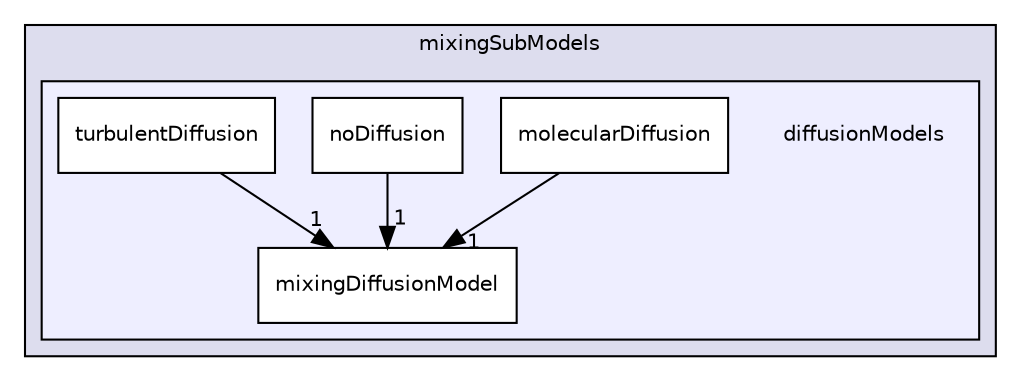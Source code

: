 digraph "diffusionModels" {
  bgcolor=transparent;
  compound=true
  node [ fontsize="10", fontname="Helvetica"];
  edge [ labelfontsize="10", labelfontname="Helvetica"];
  subgraph clusterdir_2e6d34bda531f0fb841bc3aac1e0e585 {
    graph [ bgcolor="#ddddee", pencolor="black", label="mixingSubModels" fontname="Helvetica", fontsize="10", URL="dir_2e6d34bda531f0fb841bc3aac1e0e585.html"]
  subgraph clusterdir_d6772ea9513def0e0f2211126e6f45d9 {
    graph [ bgcolor="#eeeeff", pencolor="black", label="" URL="dir_d6772ea9513def0e0f2211126e6f45d9.html"];
    dir_d6772ea9513def0e0f2211126e6f45d9 [shape=plaintext label="diffusionModels"];
    dir_3d5e11542e05f8bebfd9dc2f1868f93c [shape=box label="mixingDiffusionModel" color="black" fillcolor="white" style="filled" URL="dir_3d5e11542e05f8bebfd9dc2f1868f93c.html"];
    dir_40520971e612dc6939e1d1fa12839d84 [shape=box label="molecularDiffusion" color="black" fillcolor="white" style="filled" URL="dir_40520971e612dc6939e1d1fa12839d84.html"];
    dir_9e77c6259bb3be3a6dab528cecc0737f [shape=box label="noDiffusion" color="black" fillcolor="white" style="filled" URL="dir_9e77c6259bb3be3a6dab528cecc0737f.html"];
    dir_e1f2bcba9ddcbd7e94973ef56e51d900 [shape=box label="turbulentDiffusion" color="black" fillcolor="white" style="filled" URL="dir_e1f2bcba9ddcbd7e94973ef56e51d900.html"];
  }
  }
  dir_40520971e612dc6939e1d1fa12839d84->dir_3d5e11542e05f8bebfd9dc2f1868f93c [headlabel="1", labeldistance=1.5 headhref="dir_000235_000231.html"];
  dir_e1f2bcba9ddcbd7e94973ef56e51d900->dir_3d5e11542e05f8bebfd9dc2f1868f93c [headlabel="1", labeldistance=1.5 headhref="dir_000367_000231.html"];
  dir_9e77c6259bb3be3a6dab528cecc0737f->dir_3d5e11542e05f8bebfd9dc2f1868f93c [headlabel="1", labeldistance=1.5 headhref="dir_000274_000231.html"];
}
